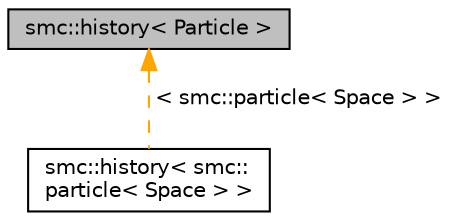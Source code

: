 digraph "smc::history&lt; Particle &gt;"
{
 // LATEX_PDF_SIZE
  edge [fontname="Helvetica",fontsize="10",labelfontname="Helvetica",labelfontsize="10"];
  node [fontname="Helvetica",fontsize="10",shape=record];
  Node1 [label="smc::history\< Particle \>",height=0.2,width=0.4,color="black", fillcolor="grey75", style="filled", fontcolor="black",tooltip="A template class for the history associated with a particle system evolving in SMC."];
  Node1 -> Node2 [dir="back",color="orange",fontsize="10",style="dashed",label=" \< smc::particle\< Space \> \>" ,fontname="Helvetica"];
  Node2 [label="smc::history\< smc::\lparticle\< Space \> \>",height=0.2,width=0.4,color="black", fillcolor="white", style="filled",URL="$classsmc_1_1history.html",tooltip=" "];
}
